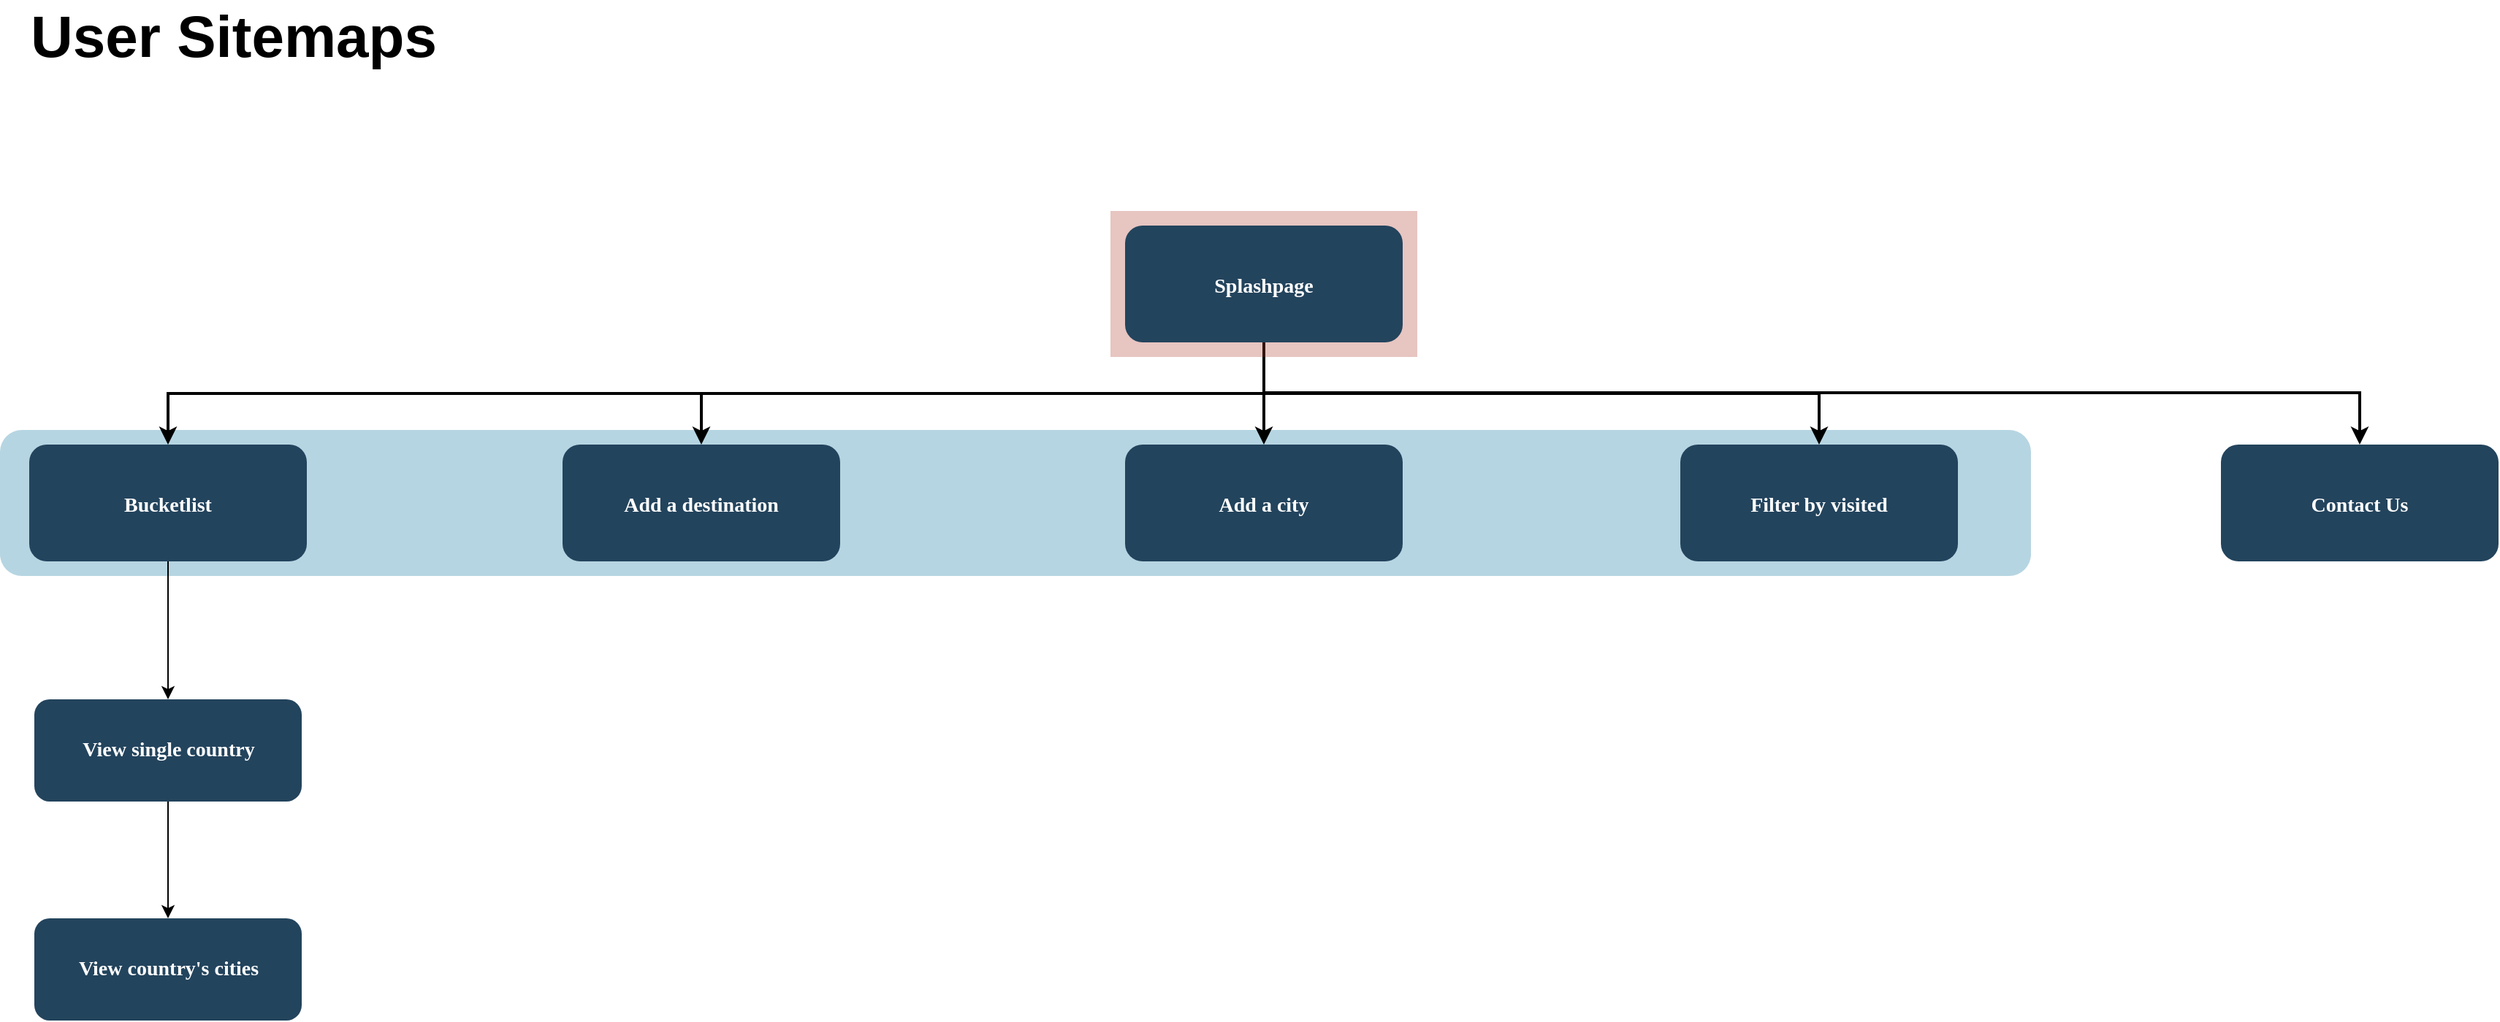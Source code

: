 <mxfile version="21.2.1" type="device">
  <diagram name="Page-1" id="2c0d36ab-eaac-3732-788b-9136903baeff">
    <mxGraphModel dx="1194" dy="824" grid="1" gridSize="10" guides="1" tooltips="1" connect="1" arrows="1" fold="1" page="1" pageScale="1.5" pageWidth="1169" pageHeight="827" background="none" math="0" shadow="0">
      <root>
        <mxCell id="0" />
        <mxCell id="1" parent="0" />
        <mxCell id="122" value="" style="fillColor=#10739E;strokeColor=none;opacity=30;rounded=1;" parent="1" vertex="1">
          <mxGeometry x="30" y="325.5" width="1390" height="100" as="geometry" />
        </mxCell>
        <mxCell id="OuXDPqR9dt6i9xtNSY38-125" style="edgeStyle=orthogonalEdgeStyle;rounded=0;orthogonalLoop=1;jettySize=auto;html=1;strokeWidth=2;" parent="1" source="2" target="10" edge="1">
          <mxGeometry relative="1" as="geometry" />
        </mxCell>
        <mxCell id="OuXDPqR9dt6i9xtNSY38-126" style="edgeStyle=orthogonalEdgeStyle;rounded=0;orthogonalLoop=1;jettySize=auto;html=1;entryX=0.5;entryY=0;entryDx=0;entryDy=0;strokeWidth=2;" parent="1" source="2" target="OuXDPqR9dt6i9xtNSY38-123" edge="1">
          <mxGeometry relative="1" as="geometry">
            <Array as="points">
              <mxPoint x="895" y="300" />
              <mxPoint x="1645" y="300" />
            </Array>
          </mxGeometry>
        </mxCell>
        <mxCell id="4" value="Filter by visited" style="rounded=1;fillColor=#23445D;gradientColor=none;strokeColor=none;fontColor=#FFFFFF;fontStyle=1;fontFamily=Tahoma;fontSize=14" parent="1" vertex="1">
          <mxGeometry x="1180.0" y="335.5" width="190" height="80" as="geometry" />
        </mxCell>
        <mxCell id="9" value="" style="edgeStyle=elbowEdgeStyle;elbow=vertical;strokeWidth=2;rounded=0" parent="1" source="2" target="4" edge="1">
          <mxGeometry x="190" y="215.5" width="100" height="100" as="geometry">
            <mxPoint x="190" y="315.5" as="sourcePoint" />
            <mxPoint x="290" y="215.5" as="targetPoint" />
          </mxGeometry>
        </mxCell>
        <mxCell id="10" value="Add a city" style="rounded=1;fillColor=#23445D;gradientColor=none;strokeColor=none;fontColor=#FFFFFF;fontStyle=1;fontFamily=Tahoma;fontSize=14" parent="1" vertex="1">
          <mxGeometry x="800" y="335.5" width="190" height="80" as="geometry" />
        </mxCell>
        <mxCell id="12" value="Add a destination" style="rounded=1;fillColor=#23445D;gradientColor=none;strokeColor=none;fontColor=#FFFFFF;fontStyle=1;fontFamily=Tahoma;fontSize=14" parent="1" vertex="1">
          <mxGeometry x="415.0" y="335.5" width="190" height="80" as="geometry" />
        </mxCell>
        <mxCell id="OuXDPqR9dt6i9xtNSY38-129" value="" style="edgeStyle=orthogonalEdgeStyle;rounded=0;orthogonalLoop=1;jettySize=auto;html=1;" parent="1" source="13" target="OuXDPqR9dt6i9xtNSY38-128" edge="1">
          <mxGeometry relative="1" as="geometry" />
        </mxCell>
        <mxCell id="13" value="Bucketlist" style="rounded=1;fillColor=#23445D;gradientColor=none;strokeColor=none;fontColor=#FFFFFF;fontStyle=1;fontFamily=Tahoma;fontSize=14" parent="1" vertex="1">
          <mxGeometry x="50" y="335.5" width="190" height="80" as="geometry" />
        </mxCell>
        <mxCell id="59" value="" style="edgeStyle=elbowEdgeStyle;elbow=vertical;strokeWidth=2;rounded=0" parent="1" source="2" target="12" edge="1">
          <mxGeometry x="200" y="225.5" width="100" height="100" as="geometry">
            <mxPoint x="715.0" y="275.5" as="sourcePoint" />
            <mxPoint x="1320.0" y="345.5" as="targetPoint" />
          </mxGeometry>
        </mxCell>
        <mxCell id="61" value="" style="edgeStyle=elbowEdgeStyle;elbow=vertical;strokeWidth=2;rounded=0" parent="1" source="2" target="13" edge="1">
          <mxGeometry x="-170" y="135.5" width="100" height="100" as="geometry">
            <mxPoint x="-170" y="235.5" as="sourcePoint" />
            <mxPoint x="-70" y="135.5" as="targetPoint" />
          </mxGeometry>
        </mxCell>
        <mxCell id="OuXDPqR9dt6i9xtNSY38-123" value="Contact Us" style="rounded=1;fillColor=#23445D;gradientColor=none;strokeColor=none;fontColor=#FFFFFF;fontStyle=1;fontFamily=Tahoma;fontSize=14" parent="1" vertex="1">
          <mxGeometry x="1550.0" y="335.5" width="190" height="80" as="geometry" />
        </mxCell>
        <mxCell id="OuXDPqR9dt6i9xtNSY38-127" value="" style="group;rounded=1;" parent="1" vertex="1" connectable="0">
          <mxGeometry x="790" y="175.5" width="210" height="100.0" as="geometry" />
        </mxCell>
        <mxCell id="123" value="" style="fillColor=#AE4132;strokeColor=none;opacity=30;" parent="OuXDPqR9dt6i9xtNSY38-127" vertex="1">
          <mxGeometry width="210" height="100.0" as="geometry" />
        </mxCell>
        <mxCell id="2" value="Splashpage" style="rounded=1;fillColor=#23445D;gradientColor=none;strokeColor=none;fontColor=#FFFFFF;fontStyle=1;fontFamily=Tahoma;fontSize=14" parent="OuXDPqR9dt6i9xtNSY38-127" vertex="1">
          <mxGeometry x="10" y="10.0" width="190" height="80" as="geometry" />
        </mxCell>
        <mxCell id="OuXDPqR9dt6i9xtNSY38-135" value="" style="edgeStyle=orthogonalEdgeStyle;rounded=0;orthogonalLoop=1;jettySize=auto;html=1;" parent="1" source="OuXDPqR9dt6i9xtNSY38-128" target="OuXDPqR9dt6i9xtNSY38-134" edge="1">
          <mxGeometry relative="1" as="geometry" />
        </mxCell>
        <mxCell id="OuXDPqR9dt6i9xtNSY38-128" value="View single country" style="whiteSpace=wrap;html=1;fontSize=14;fontFamily=Tahoma;fillColor=#23445D;strokeColor=none;fontColor=#FFFFFF;rounded=1;gradientColor=none;fontStyle=1;" parent="1" vertex="1">
          <mxGeometry x="53.5" y="510" width="183" height="70" as="geometry" />
        </mxCell>
        <mxCell id="OuXDPqR9dt6i9xtNSY38-134" value="View country&#39;s cities" style="whiteSpace=wrap;html=1;fontSize=14;fontFamily=Tahoma;fillColor=#23445D;strokeColor=none;fontColor=#FFFFFF;rounded=1;gradientColor=none;fontStyle=1;" parent="1" vertex="1">
          <mxGeometry x="53.5" y="660" width="183" height="70" as="geometry" />
        </mxCell>
        <mxCell id="OuXDPqR9dt6i9xtNSY38-137" value="&lt;b style=&quot;font-size: 40px;&quot;&gt;User Sitemaps&lt;/b&gt;" style="text;strokeColor=none;align=center;fillColor=none;html=1;verticalAlign=middle;whiteSpace=wrap;rounded=0;fontSize=40;" parent="1" vertex="1">
          <mxGeometry x="40" y="40" width="300" height="30" as="geometry" />
        </mxCell>
      </root>
    </mxGraphModel>
  </diagram>
</mxfile>
